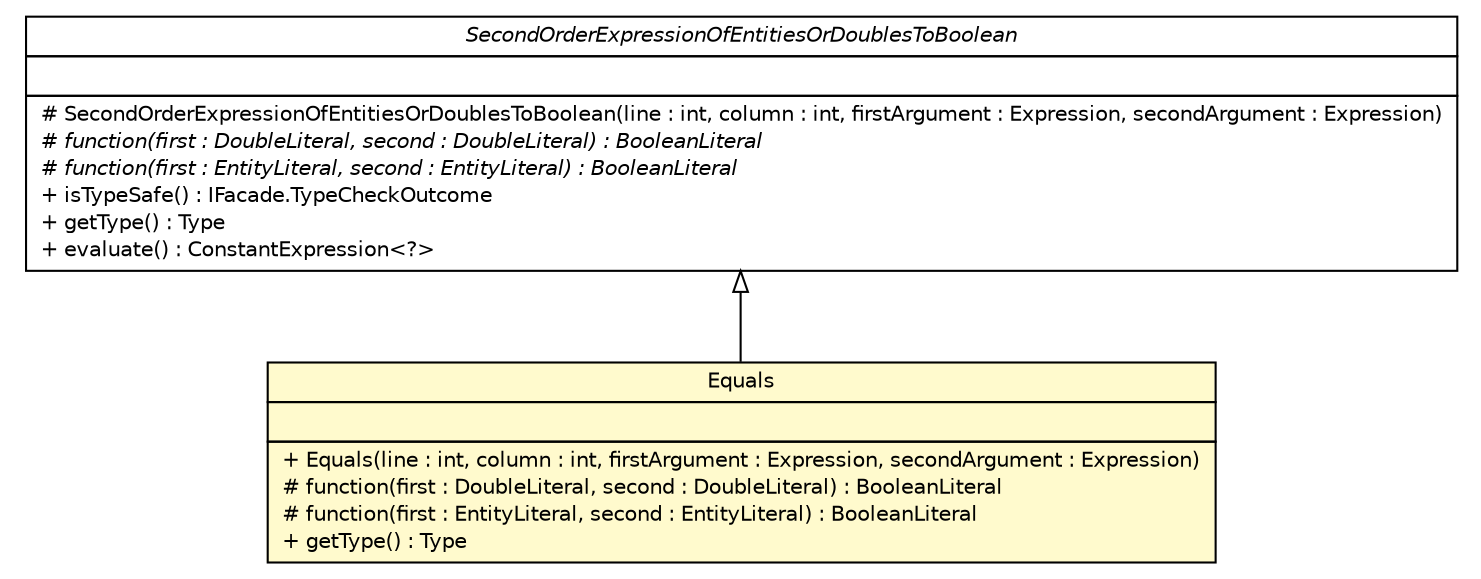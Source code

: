 #!/usr/local/bin/dot
#
# Class diagram 
# Generated by UMLGraph version R5_6 (http://www.umlgraph.org/)
#

digraph G {
	edge [fontname="Helvetica",fontsize=10,labelfontname="Helvetica",labelfontsize=10];
	node [fontname="Helvetica",fontsize=10,shape=plaintext];
	nodesep=0.25;
	ranksep=0.5;
	// model.programs.parsing.language.expression.second_order.SecondOrderExpressionOfEntitiesOrDoublesToBoolean
	c8275 [label=<<table title="model.programs.parsing.language.expression.second_order.SecondOrderExpressionOfEntitiesOrDoublesToBoolean" border="0" cellborder="1" cellspacing="0" cellpadding="2" port="p" href="./SecondOrderExpressionOfEntitiesOrDoublesToBoolean.html">
		<tr><td><table border="0" cellspacing="0" cellpadding="1">
<tr><td align="center" balign="center"><font face="Helvetica-Oblique"> SecondOrderExpressionOfEntitiesOrDoublesToBoolean </font></td></tr>
		</table></td></tr>
		<tr><td><table border="0" cellspacing="0" cellpadding="1">
<tr><td align="left" balign="left">  </td></tr>
		</table></td></tr>
		<tr><td><table border="0" cellspacing="0" cellpadding="1">
<tr><td align="left" balign="left"> # SecondOrderExpressionOfEntitiesOrDoublesToBoolean(line : int, column : int, firstArgument : Expression, secondArgument : Expression) </td></tr>
<tr><td align="left" balign="left"><font face="Helvetica-Oblique" point-size="10.0"> # function(first : DoubleLiteral, second : DoubleLiteral) : BooleanLiteral </font></td></tr>
<tr><td align="left" balign="left"><font face="Helvetica-Oblique" point-size="10.0"> # function(first : EntityLiteral, second : EntityLiteral) : BooleanLiteral </font></td></tr>
<tr><td align="left" balign="left"> + isTypeSafe() : IFacade.TypeCheckOutcome </td></tr>
<tr><td align="left" balign="left"> + getType() : Type </td></tr>
<tr><td align="left" balign="left"> + evaluate() : ConstantExpression&lt;?&gt; </td></tr>
		</table></td></tr>
		</table>>, URL="./SecondOrderExpressionOfEntitiesOrDoublesToBoolean.html", fontname="Helvetica", fontcolor="black", fontsize=10.0];
	// model.programs.parsing.language.expression.second_order.Equals
	c8279 [label=<<table title="model.programs.parsing.language.expression.second_order.Equals" border="0" cellborder="1" cellspacing="0" cellpadding="2" port="p" bgcolor="lemonChiffon" href="./Equals.html">
		<tr><td><table border="0" cellspacing="0" cellpadding="1">
<tr><td align="center" balign="center"> Equals </td></tr>
		</table></td></tr>
		<tr><td><table border="0" cellspacing="0" cellpadding="1">
<tr><td align="left" balign="left">  </td></tr>
		</table></td></tr>
		<tr><td><table border="0" cellspacing="0" cellpadding="1">
<tr><td align="left" balign="left"> + Equals(line : int, column : int, firstArgument : Expression, secondArgument : Expression) </td></tr>
<tr><td align="left" balign="left"> # function(first : DoubleLiteral, second : DoubleLiteral) : BooleanLiteral </td></tr>
<tr><td align="left" balign="left"> # function(first : EntityLiteral, second : EntityLiteral) : BooleanLiteral </td></tr>
<tr><td align="left" balign="left"> + getType() : Type </td></tr>
		</table></td></tr>
		</table>>, URL="./Equals.html", fontname="Helvetica", fontcolor="black", fontsize=10.0];
	//model.programs.parsing.language.expression.second_order.Equals extends model.programs.parsing.language.expression.second_order.SecondOrderExpressionOfEntitiesOrDoublesToBoolean
	c8275:p -> c8279:p [dir=back,arrowtail=empty];
}

